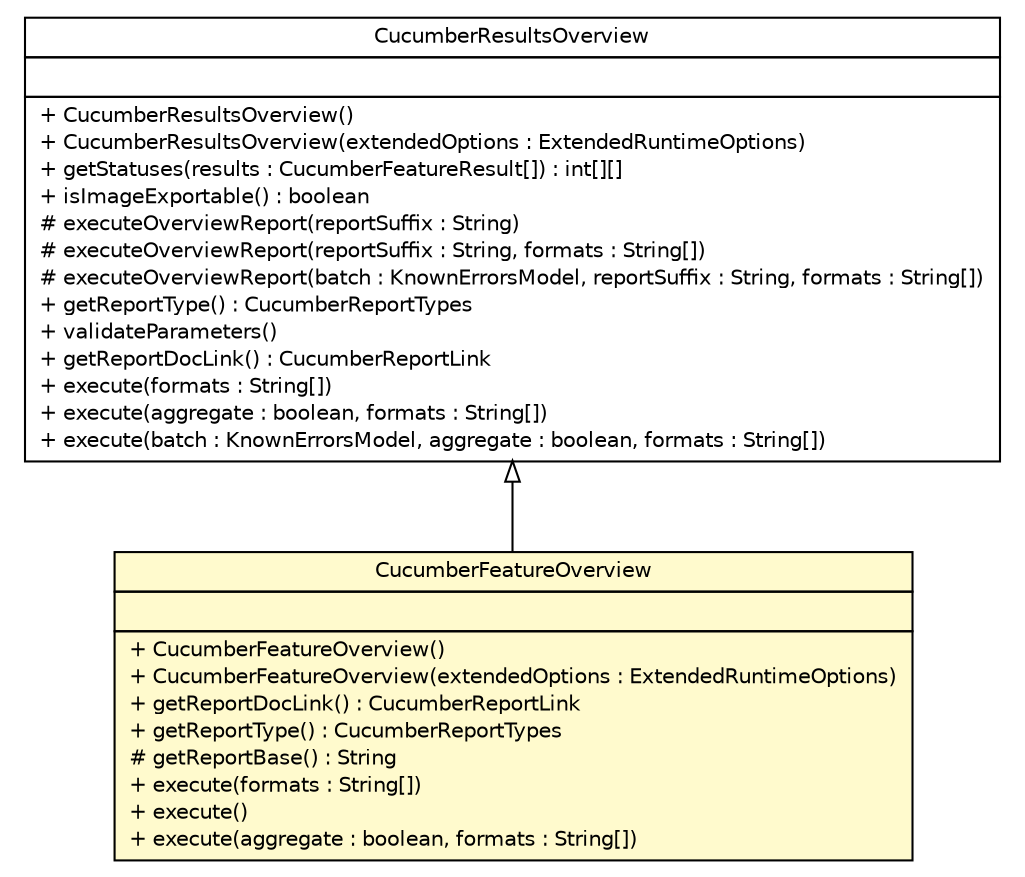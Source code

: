 #!/usr/local/bin/dot
#
# Class diagram 
# Generated by UMLGraph version R5_6 (http://www.umlgraph.org/)
#

digraph G {
	edge [fontname="Helvetica",fontsize=10,labelfontname="Helvetica",labelfontsize=10];
	node [fontname="Helvetica",fontsize=10,shape=plaintext];
	nodesep=0.25;
	ranksep=0.5;
	// com.github.mkolisnyk.cucumber.reporting.CucumberResultsOverview
	c5517 [label=<<table title="com.github.mkolisnyk.cucumber.reporting.CucumberResultsOverview" border="0" cellborder="1" cellspacing="0" cellpadding="2" port="p" href="./CucumberResultsOverview.html">
		<tr><td><table border="0" cellspacing="0" cellpadding="1">
<tr><td align="center" balign="center"> CucumberResultsOverview </td></tr>
		</table></td></tr>
		<tr><td><table border="0" cellspacing="0" cellpadding="1">
<tr><td align="left" balign="left">  </td></tr>
		</table></td></tr>
		<tr><td><table border="0" cellspacing="0" cellpadding="1">
<tr><td align="left" balign="left"> + CucumberResultsOverview() </td></tr>
<tr><td align="left" balign="left"> + CucumberResultsOverview(extendedOptions : ExtendedRuntimeOptions) </td></tr>
<tr><td align="left" balign="left"> + getStatuses(results : CucumberFeatureResult[]) : int[][] </td></tr>
<tr><td align="left" balign="left"> + isImageExportable() : boolean </td></tr>
<tr><td align="left" balign="left"> # executeOverviewReport(reportSuffix : String) </td></tr>
<tr><td align="left" balign="left"> # executeOverviewReport(reportSuffix : String, formats : String[]) </td></tr>
<tr><td align="left" balign="left"> # executeOverviewReport(batch : KnownErrorsModel, reportSuffix : String, formats : String[]) </td></tr>
<tr><td align="left" balign="left"> + getReportType() : CucumberReportTypes </td></tr>
<tr><td align="left" balign="left"> + validateParameters() </td></tr>
<tr><td align="left" balign="left"> + getReportDocLink() : CucumberReportLink </td></tr>
<tr><td align="left" balign="left"> + execute(formats : String[]) </td></tr>
<tr><td align="left" balign="left"> + execute(aggregate : boolean, formats : String[]) </td></tr>
<tr><td align="left" balign="left"> + execute(batch : KnownErrorsModel, aggregate : boolean, formats : String[]) </td></tr>
		</table></td></tr>
		</table>>, URL="./CucumberResultsOverview.html", fontname="Helvetica", fontcolor="black", fontsize=10.0];
	// com.github.mkolisnyk.cucumber.reporting.CucumberFeatureOverview
	c5520 [label=<<table title="com.github.mkolisnyk.cucumber.reporting.CucumberFeatureOverview" border="0" cellborder="1" cellspacing="0" cellpadding="2" port="p" bgcolor="lemonChiffon" href="./CucumberFeatureOverview.html">
		<tr><td><table border="0" cellspacing="0" cellpadding="1">
<tr><td align="center" balign="center"> CucumberFeatureOverview </td></tr>
		</table></td></tr>
		<tr><td><table border="0" cellspacing="0" cellpadding="1">
<tr><td align="left" balign="left">  </td></tr>
		</table></td></tr>
		<tr><td><table border="0" cellspacing="0" cellpadding="1">
<tr><td align="left" balign="left"> + CucumberFeatureOverview() </td></tr>
<tr><td align="left" balign="left"> + CucumberFeatureOverview(extendedOptions : ExtendedRuntimeOptions) </td></tr>
<tr><td align="left" balign="left"> + getReportDocLink() : CucumberReportLink </td></tr>
<tr><td align="left" balign="left"> + getReportType() : CucumberReportTypes </td></tr>
<tr><td align="left" balign="left"> # getReportBase() : String </td></tr>
<tr><td align="left" balign="left"> + execute(formats : String[]) </td></tr>
<tr><td align="left" balign="left"> + execute() </td></tr>
<tr><td align="left" balign="left"> + execute(aggregate : boolean, formats : String[]) </td></tr>
		</table></td></tr>
		</table>>, URL="./CucumberFeatureOverview.html", fontname="Helvetica", fontcolor="black", fontsize=10.0];
	//com.github.mkolisnyk.cucumber.reporting.CucumberFeatureOverview extends com.github.mkolisnyk.cucumber.reporting.CucumberResultsOverview
	c5517:p -> c5520:p [dir=back,arrowtail=empty];
}

